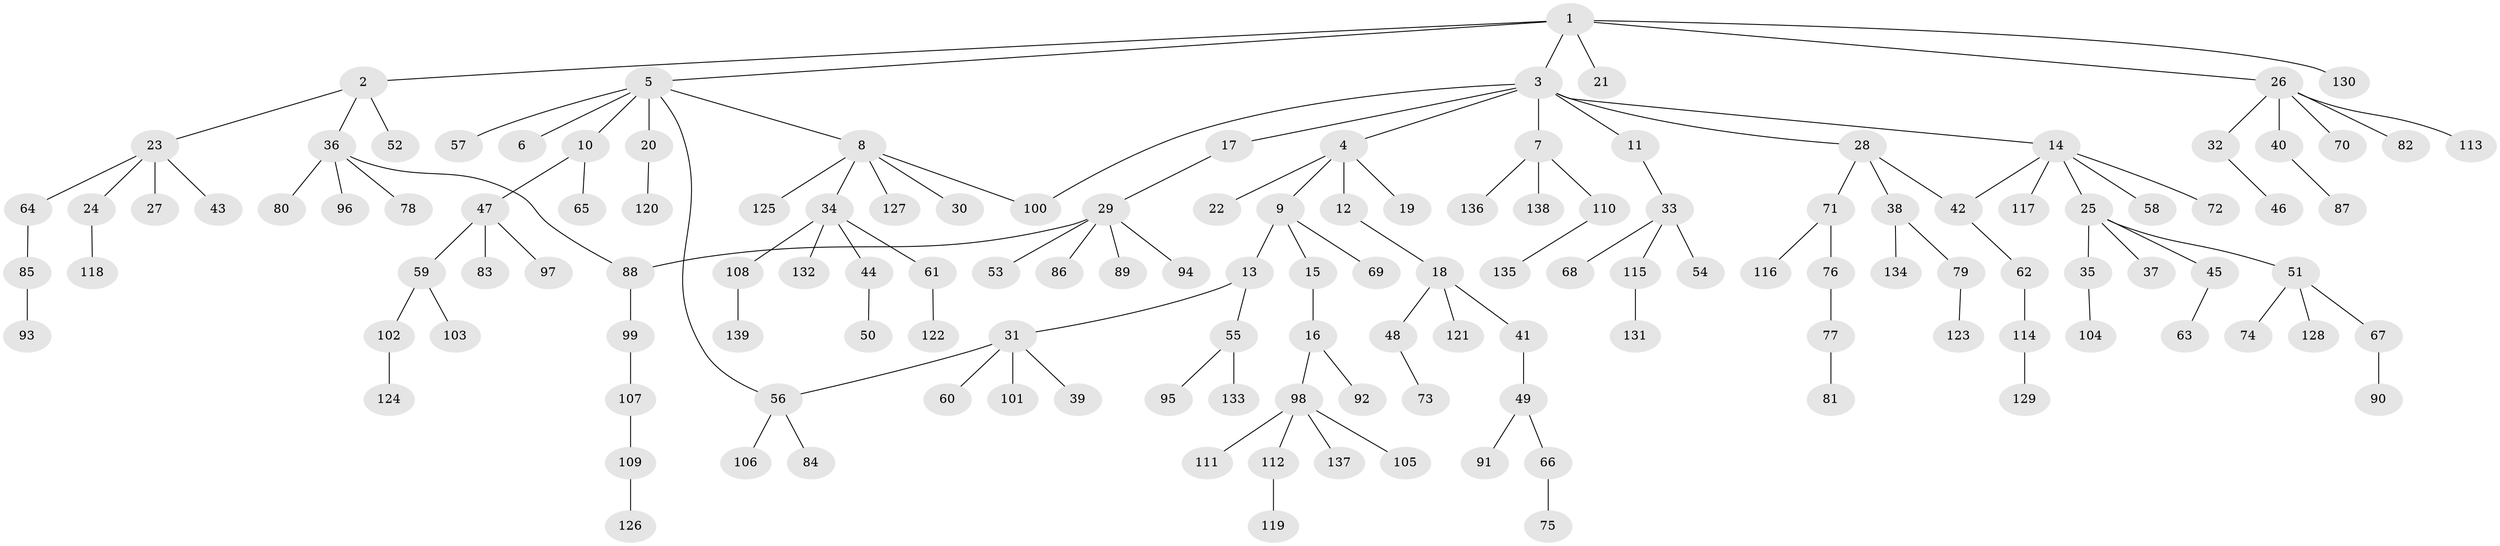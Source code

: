 // Generated by graph-tools (version 1.1) at 2025/00/03/09/25 03:00:57]
// undirected, 139 vertices, 142 edges
graph export_dot {
graph [start="1"]
  node [color=gray90,style=filled];
  1;
  2;
  3;
  4;
  5;
  6;
  7;
  8;
  9;
  10;
  11;
  12;
  13;
  14;
  15;
  16;
  17;
  18;
  19;
  20;
  21;
  22;
  23;
  24;
  25;
  26;
  27;
  28;
  29;
  30;
  31;
  32;
  33;
  34;
  35;
  36;
  37;
  38;
  39;
  40;
  41;
  42;
  43;
  44;
  45;
  46;
  47;
  48;
  49;
  50;
  51;
  52;
  53;
  54;
  55;
  56;
  57;
  58;
  59;
  60;
  61;
  62;
  63;
  64;
  65;
  66;
  67;
  68;
  69;
  70;
  71;
  72;
  73;
  74;
  75;
  76;
  77;
  78;
  79;
  80;
  81;
  82;
  83;
  84;
  85;
  86;
  87;
  88;
  89;
  90;
  91;
  92;
  93;
  94;
  95;
  96;
  97;
  98;
  99;
  100;
  101;
  102;
  103;
  104;
  105;
  106;
  107;
  108;
  109;
  110;
  111;
  112;
  113;
  114;
  115;
  116;
  117;
  118;
  119;
  120;
  121;
  122;
  123;
  124;
  125;
  126;
  127;
  128;
  129;
  130;
  131;
  132;
  133;
  134;
  135;
  136;
  137;
  138;
  139;
  1 -- 2;
  1 -- 3;
  1 -- 5;
  1 -- 21;
  1 -- 26;
  1 -- 130;
  2 -- 23;
  2 -- 36;
  2 -- 52;
  3 -- 4;
  3 -- 7;
  3 -- 11;
  3 -- 14;
  3 -- 17;
  3 -- 28;
  3 -- 100;
  4 -- 9;
  4 -- 12;
  4 -- 19;
  4 -- 22;
  5 -- 6;
  5 -- 8;
  5 -- 10;
  5 -- 20;
  5 -- 57;
  5 -- 56;
  7 -- 110;
  7 -- 136;
  7 -- 138;
  8 -- 30;
  8 -- 34;
  8 -- 100;
  8 -- 125;
  8 -- 127;
  9 -- 13;
  9 -- 15;
  9 -- 69;
  10 -- 47;
  10 -- 65;
  11 -- 33;
  12 -- 18;
  13 -- 31;
  13 -- 55;
  14 -- 25;
  14 -- 58;
  14 -- 72;
  14 -- 117;
  14 -- 42;
  15 -- 16;
  16 -- 92;
  16 -- 98;
  17 -- 29;
  18 -- 41;
  18 -- 48;
  18 -- 121;
  20 -- 120;
  23 -- 24;
  23 -- 27;
  23 -- 43;
  23 -- 64;
  24 -- 118;
  25 -- 35;
  25 -- 37;
  25 -- 45;
  25 -- 51;
  26 -- 32;
  26 -- 40;
  26 -- 70;
  26 -- 82;
  26 -- 113;
  28 -- 38;
  28 -- 42;
  28 -- 71;
  29 -- 53;
  29 -- 86;
  29 -- 89;
  29 -- 94;
  29 -- 88;
  31 -- 39;
  31 -- 56;
  31 -- 60;
  31 -- 101;
  32 -- 46;
  33 -- 54;
  33 -- 68;
  33 -- 115;
  34 -- 44;
  34 -- 61;
  34 -- 108;
  34 -- 132;
  35 -- 104;
  36 -- 78;
  36 -- 80;
  36 -- 88;
  36 -- 96;
  38 -- 79;
  38 -- 134;
  40 -- 87;
  41 -- 49;
  42 -- 62;
  44 -- 50;
  45 -- 63;
  47 -- 59;
  47 -- 83;
  47 -- 97;
  48 -- 73;
  49 -- 66;
  49 -- 91;
  51 -- 67;
  51 -- 74;
  51 -- 128;
  55 -- 95;
  55 -- 133;
  56 -- 84;
  56 -- 106;
  59 -- 102;
  59 -- 103;
  61 -- 122;
  62 -- 114;
  64 -- 85;
  66 -- 75;
  67 -- 90;
  71 -- 76;
  71 -- 116;
  76 -- 77;
  77 -- 81;
  79 -- 123;
  85 -- 93;
  88 -- 99;
  98 -- 105;
  98 -- 111;
  98 -- 112;
  98 -- 137;
  99 -- 107;
  102 -- 124;
  107 -- 109;
  108 -- 139;
  109 -- 126;
  110 -- 135;
  112 -- 119;
  114 -- 129;
  115 -- 131;
}
